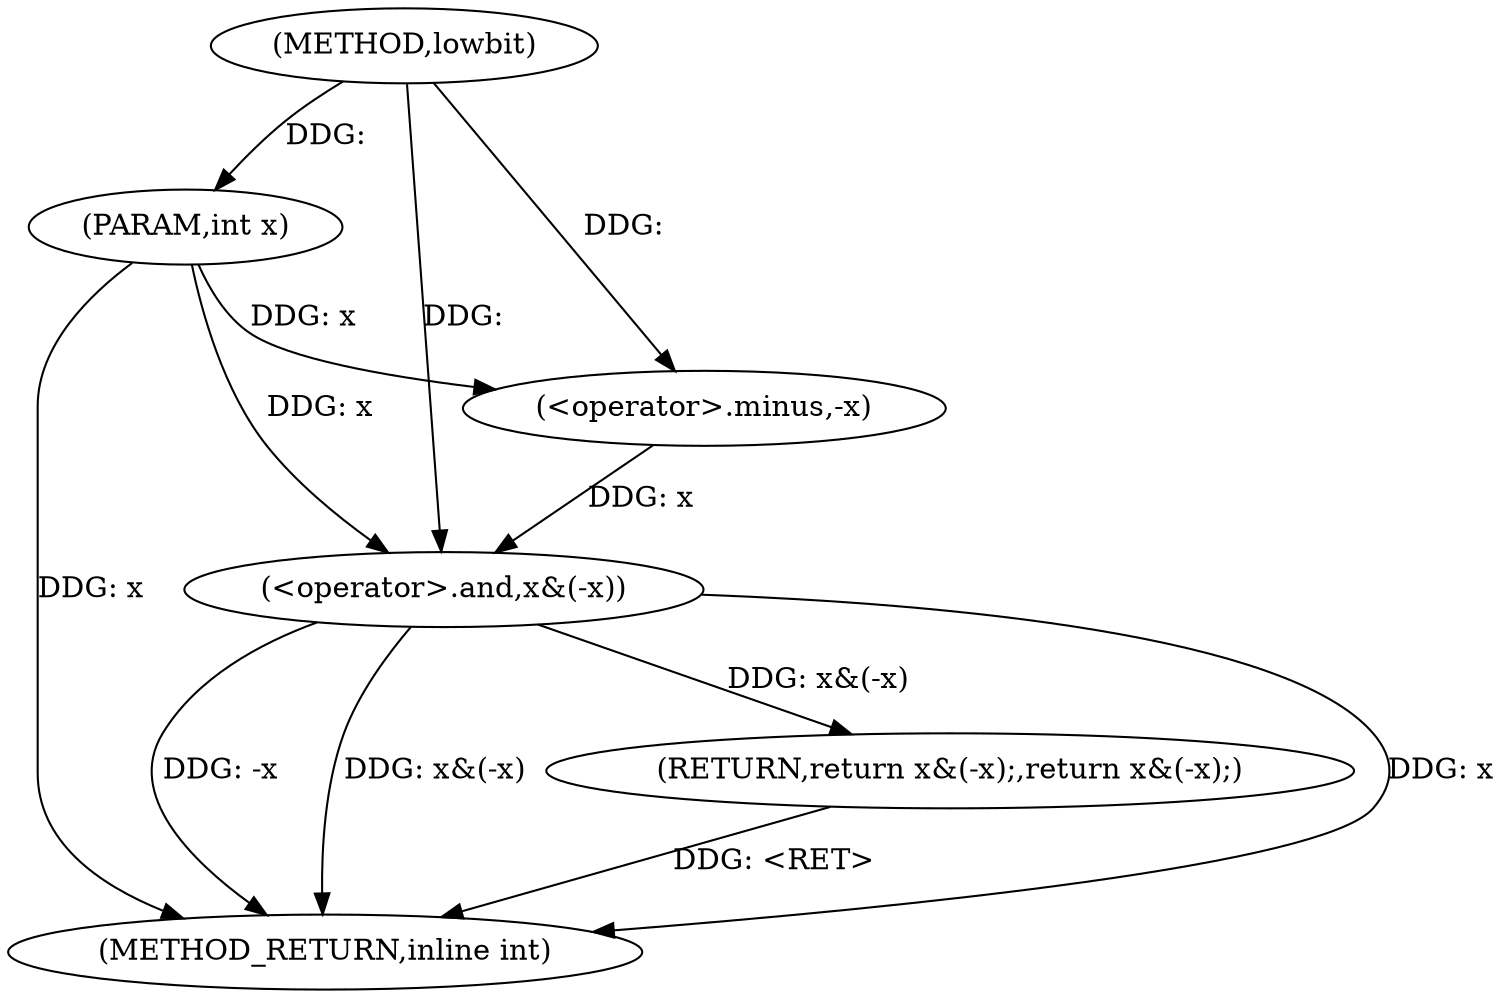 digraph "lowbit" {  
"1000262" [label = "(METHOD,lowbit)" ]
"1000270" [label = "(METHOD_RETURN,inline int)" ]
"1000263" [label = "(PARAM,int x)" ]
"1000265" [label = "(RETURN,return x&(-x);,return x&(-x);)" ]
"1000266" [label = "(<operator>.and,x&(-x))" ]
"1000268" [label = "(<operator>.minus,-x)" ]
  "1000265" -> "1000270"  [ label = "DDG: <RET>"] 
  "1000263" -> "1000270"  [ label = "DDG: x"] 
  "1000266" -> "1000270"  [ label = "DDG: x"] 
  "1000266" -> "1000270"  [ label = "DDG: -x"] 
  "1000266" -> "1000270"  [ label = "DDG: x&(-x)"] 
  "1000262" -> "1000263"  [ label = "DDG: "] 
  "1000266" -> "1000265"  [ label = "DDG: x&(-x)"] 
  "1000268" -> "1000266"  [ label = "DDG: x"] 
  "1000263" -> "1000266"  [ label = "DDG: x"] 
  "1000262" -> "1000266"  [ label = "DDG: "] 
  "1000263" -> "1000268"  [ label = "DDG: x"] 
  "1000262" -> "1000268"  [ label = "DDG: "] 
}
